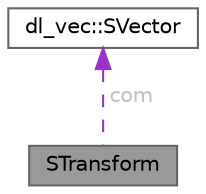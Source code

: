 digraph "STransform"
{
 // LATEX_PDF_SIZE
  bgcolor="transparent";
  edge [fontname=Helvetica,fontsize=10,labelfontname=Helvetica,labelfontsize=10];
  node [fontname=Helvetica,fontsize=10,shape=box,height=0.2,width=0.4];
  Node1 [id="Node000001",label="STransform",height=0.2,width=0.4,color="gray40", fillcolor="grey60", style="filled", fontcolor="black",tooltip=" "];
  Node2 -> Node1 [id="edge1_Node000001_Node000002",dir="back",color="darkorchid3",style="dashed",tooltip=" ",label=" com",fontcolor="grey" ];
  Node2 [id="Node000002",label="dl_vec::SVector",height=0.2,width=0.4,color="gray40", fillcolor="white", style="filled",URL="$structdl__vec_1_1_s_vector.html",tooltip="ベクトルを表す構造体"];
}
